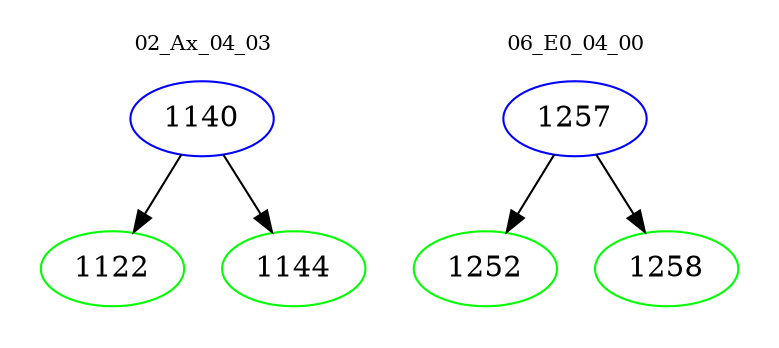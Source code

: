 digraph{
subgraph cluster_0 {
color = white
label = "02_Ax_04_03";
fontsize=10;
T0_1140 [label="1140", color="blue"]
T0_1140 -> T0_1122 [color="black"]
T0_1122 [label="1122", color="green"]
T0_1140 -> T0_1144 [color="black"]
T0_1144 [label="1144", color="green"]
}
subgraph cluster_1 {
color = white
label = "06_E0_04_00";
fontsize=10;
T1_1257 [label="1257", color="blue"]
T1_1257 -> T1_1252 [color="black"]
T1_1252 [label="1252", color="green"]
T1_1257 -> T1_1258 [color="black"]
T1_1258 [label="1258", color="green"]
}
}
